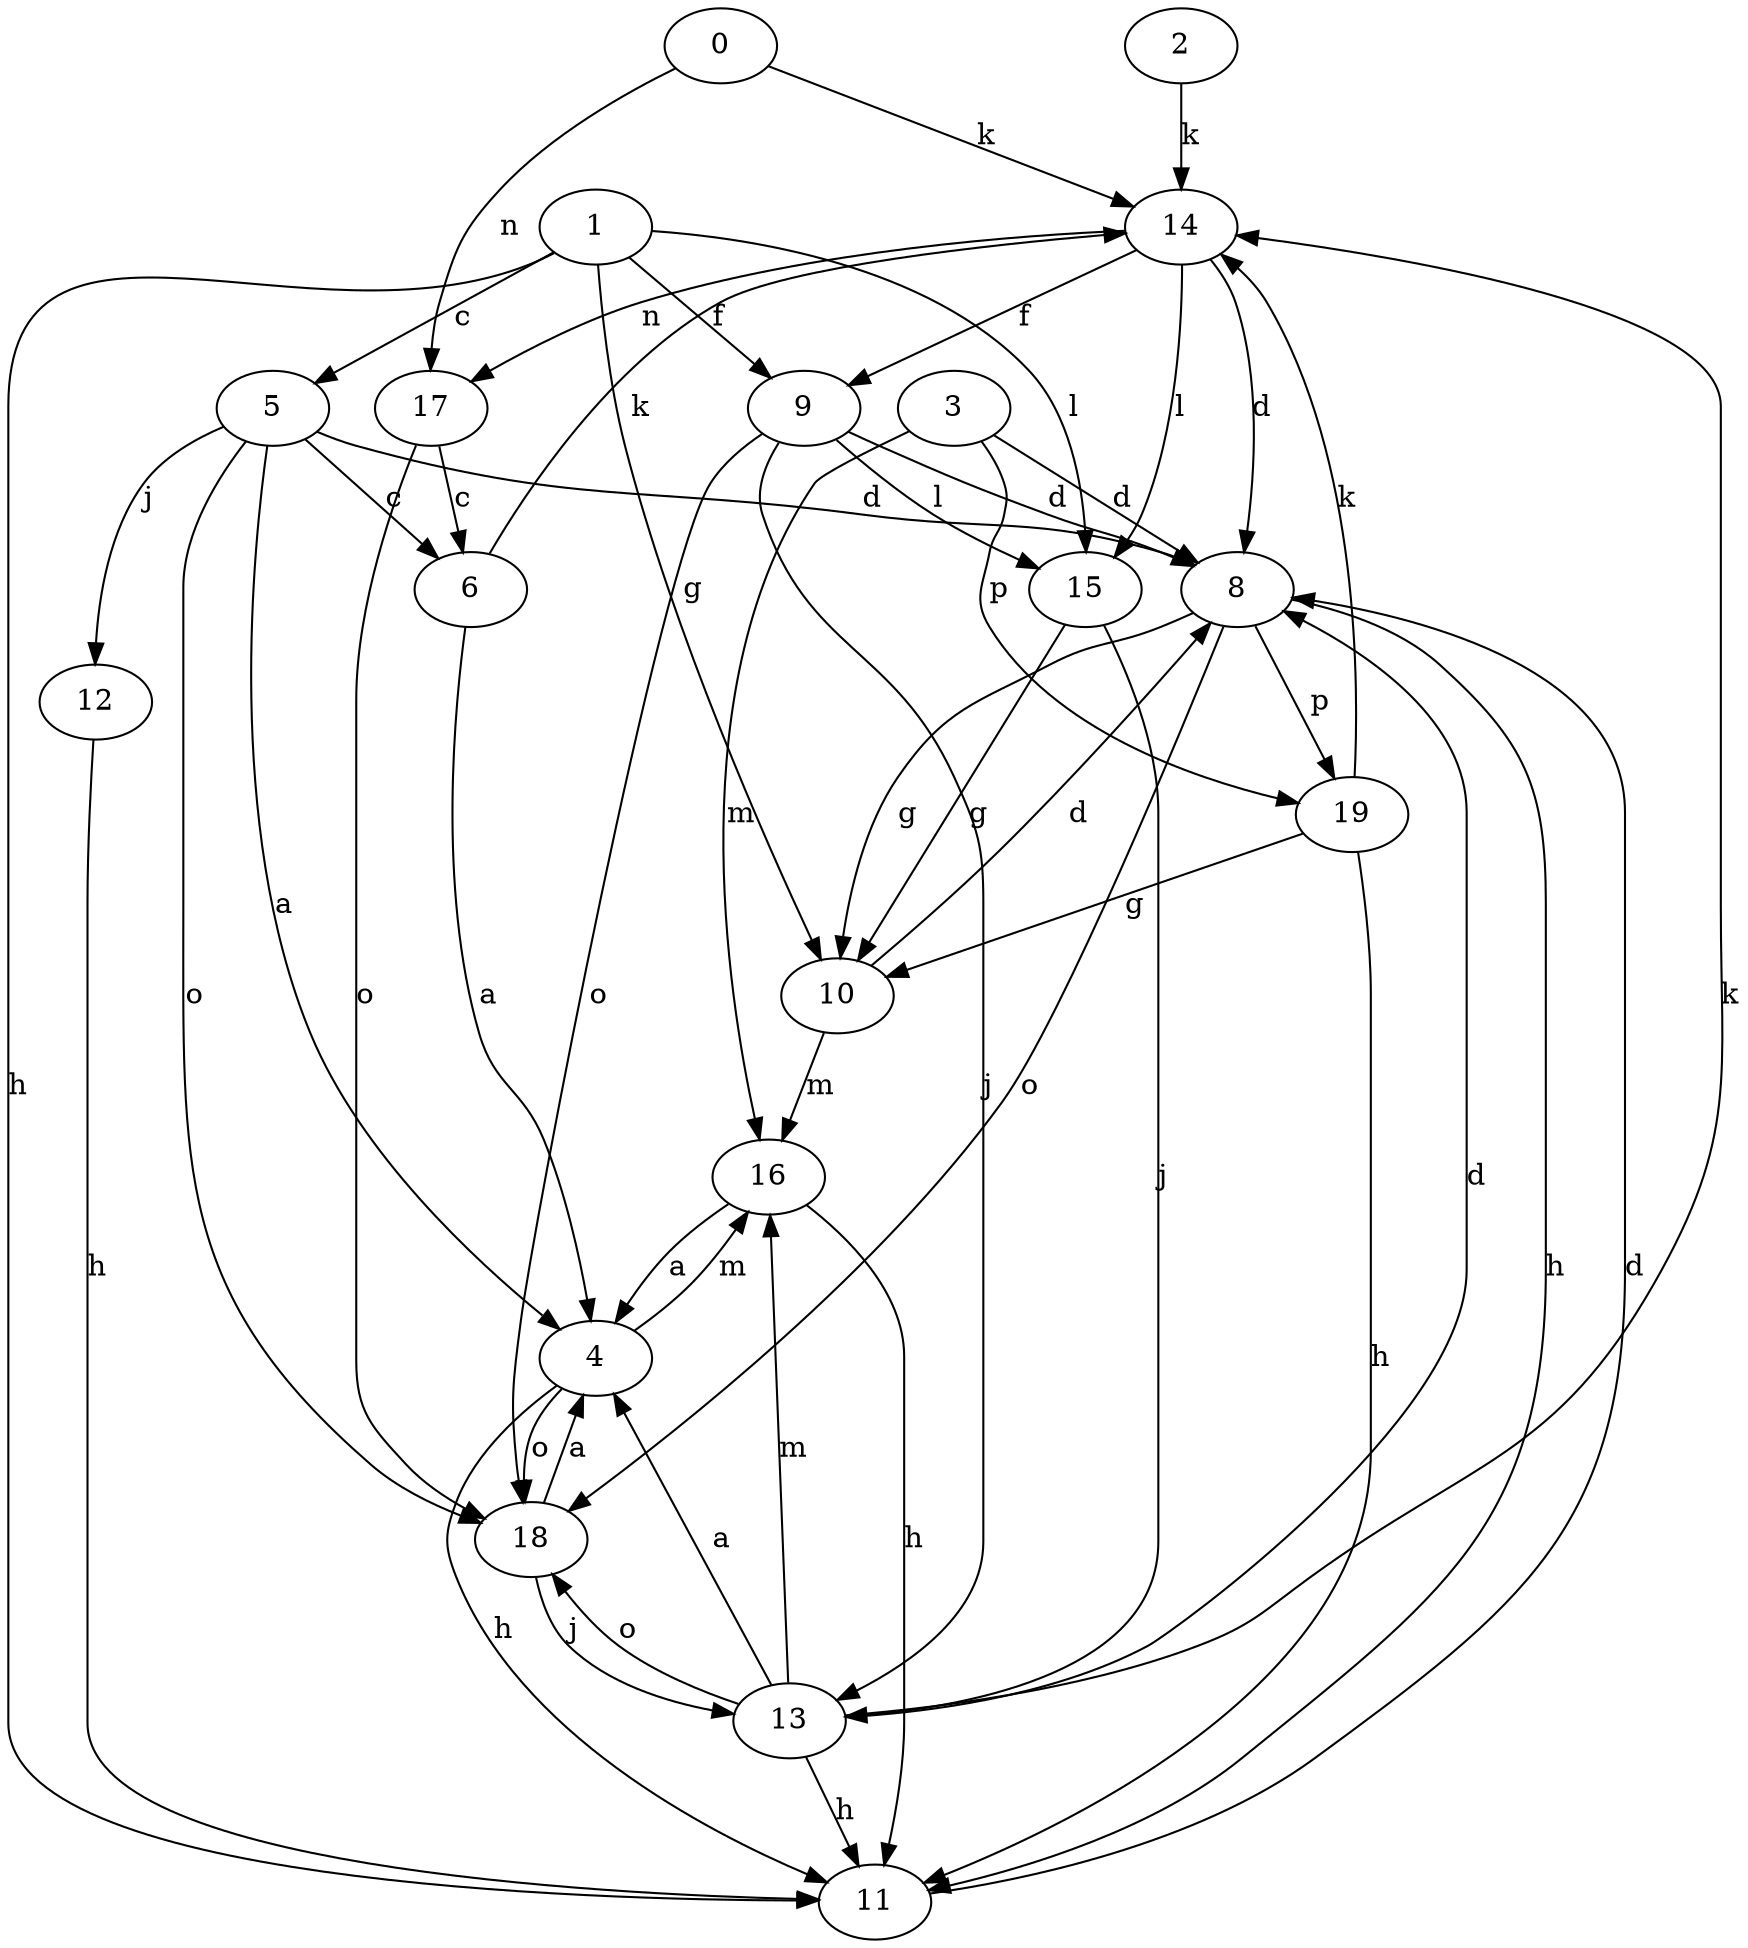 strict digraph  {
2;
3;
4;
5;
6;
8;
9;
10;
0;
11;
12;
13;
14;
15;
16;
1;
17;
18;
19;
2 -> 14  [label=k];
3 -> 8  [label=d];
3 -> 16  [label=m];
3 -> 19  [label=p];
4 -> 11  [label=h];
4 -> 16  [label=m];
4 -> 18  [label=o];
5 -> 4  [label=a];
5 -> 6  [label=c];
5 -> 8  [label=d];
5 -> 12  [label=j];
5 -> 18  [label=o];
6 -> 4  [label=a];
6 -> 14  [label=k];
8 -> 10  [label=g];
8 -> 11  [label=h];
8 -> 18  [label=o];
8 -> 19  [label=p];
9 -> 8  [label=d];
9 -> 13  [label=j];
9 -> 15  [label=l];
9 -> 18  [label=o];
10 -> 8  [label=d];
10 -> 16  [label=m];
0 -> 14  [label=k];
0 -> 17  [label=n];
11 -> 8  [label=d];
12 -> 11  [label=h];
13 -> 4  [label=a];
13 -> 8  [label=d];
13 -> 11  [label=h];
13 -> 14  [label=k];
13 -> 16  [label=m];
13 -> 18  [label=o];
14 -> 8  [label=d];
14 -> 9  [label=f];
14 -> 15  [label=l];
14 -> 17  [label=n];
15 -> 10  [label=g];
15 -> 13  [label=j];
16 -> 4  [label=a];
16 -> 11  [label=h];
1 -> 5  [label=c];
1 -> 9  [label=f];
1 -> 10  [label=g];
1 -> 11  [label=h];
1 -> 15  [label=l];
17 -> 6  [label=c];
17 -> 18  [label=o];
18 -> 4  [label=a];
18 -> 13  [label=j];
19 -> 10  [label=g];
19 -> 11  [label=h];
19 -> 14  [label=k];
}
